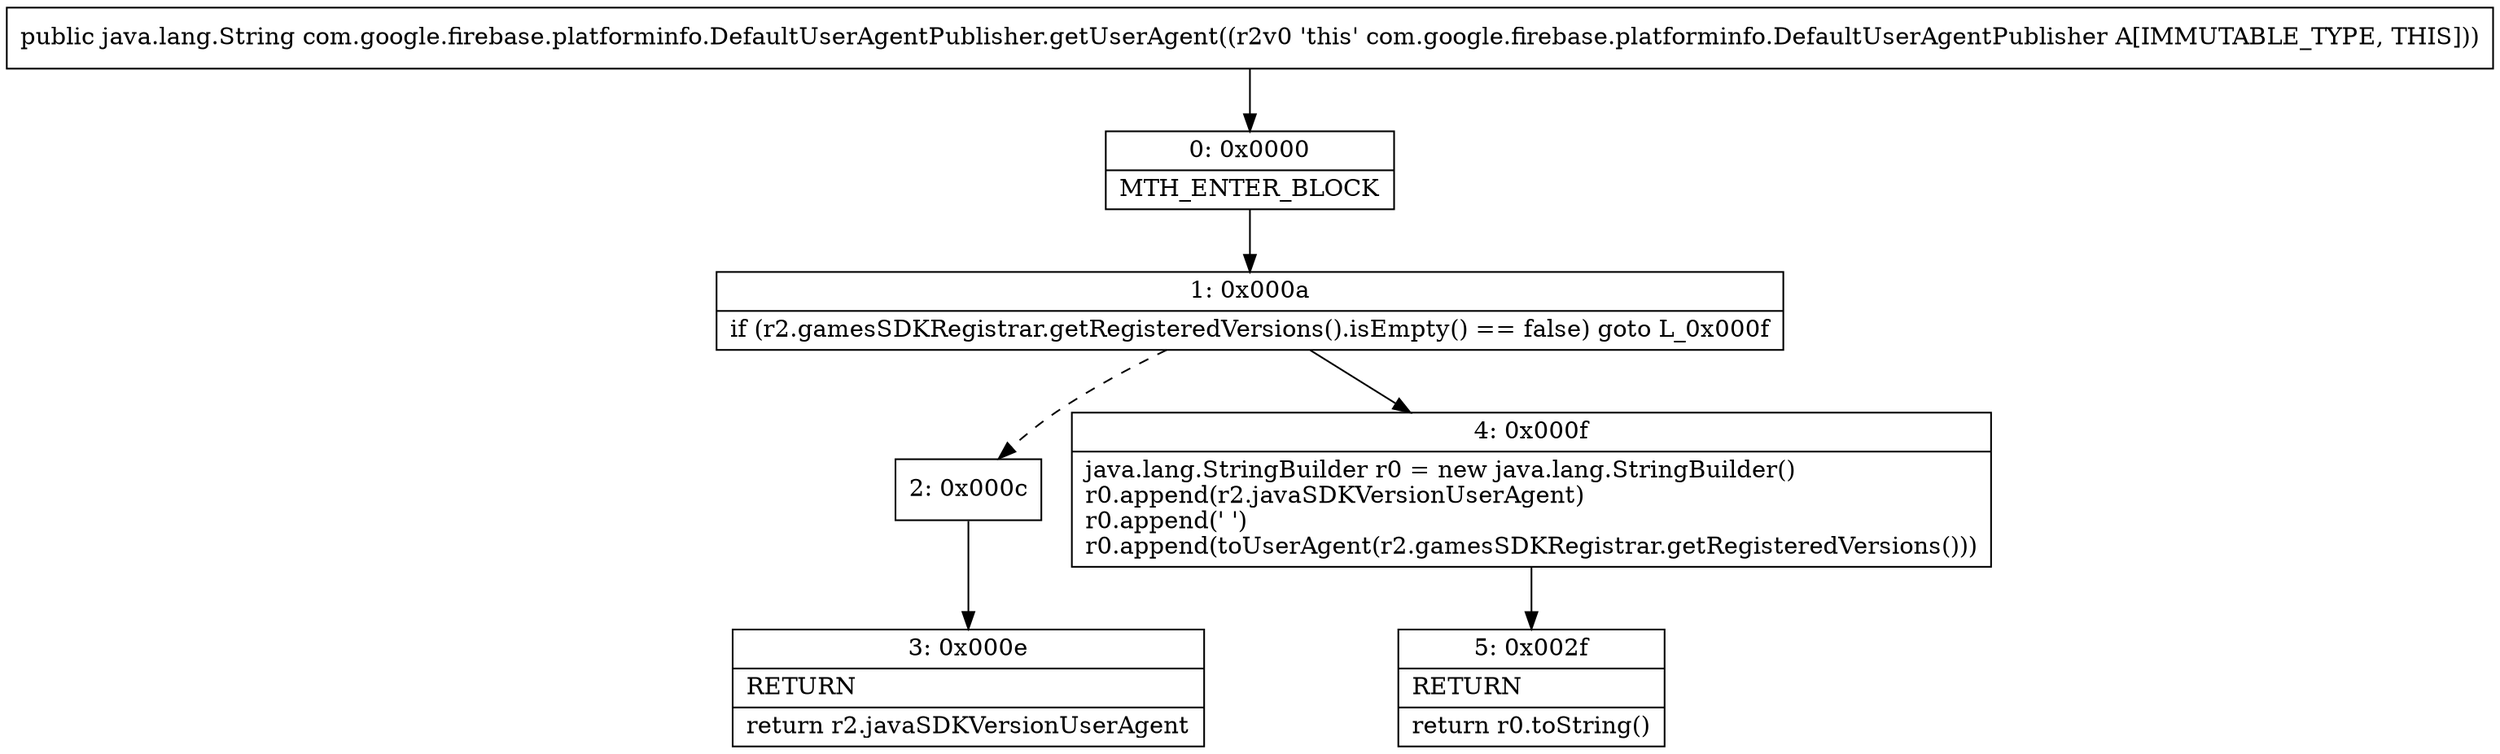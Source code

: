 digraph "CFG forcom.google.firebase.platforminfo.DefaultUserAgentPublisher.getUserAgent()Ljava\/lang\/String;" {
Node_0 [shape=record,label="{0\:\ 0x0000|MTH_ENTER_BLOCK\l}"];
Node_1 [shape=record,label="{1\:\ 0x000a|if (r2.gamesSDKRegistrar.getRegisteredVersions().isEmpty() == false) goto L_0x000f\l}"];
Node_2 [shape=record,label="{2\:\ 0x000c}"];
Node_3 [shape=record,label="{3\:\ 0x000e|RETURN\l|return r2.javaSDKVersionUserAgent\l}"];
Node_4 [shape=record,label="{4\:\ 0x000f|java.lang.StringBuilder r0 = new java.lang.StringBuilder()\lr0.append(r2.javaSDKVersionUserAgent)\lr0.append(' ')\lr0.append(toUserAgent(r2.gamesSDKRegistrar.getRegisteredVersions()))\l}"];
Node_5 [shape=record,label="{5\:\ 0x002f|RETURN\l|return r0.toString()\l}"];
MethodNode[shape=record,label="{public java.lang.String com.google.firebase.platforminfo.DefaultUserAgentPublisher.getUserAgent((r2v0 'this' com.google.firebase.platforminfo.DefaultUserAgentPublisher A[IMMUTABLE_TYPE, THIS])) }"];
MethodNode -> Node_0;
Node_0 -> Node_1;
Node_1 -> Node_2[style=dashed];
Node_1 -> Node_4;
Node_2 -> Node_3;
Node_4 -> Node_5;
}

